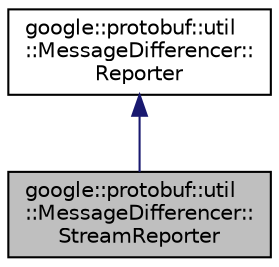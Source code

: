 digraph "google::protobuf::util::MessageDifferencer::StreamReporter"
{
 // LATEX_PDF_SIZE
  edge [fontname="Helvetica",fontsize="10",labelfontname="Helvetica",labelfontsize="10"];
  node [fontname="Helvetica",fontsize="10",shape=record];
  Node1 [label="google::protobuf::util\l::MessageDifferencer::\lStreamReporter",height=0.2,width=0.4,color="black", fillcolor="grey75", style="filled", fontcolor="black",tooltip=" "];
  Node2 -> Node1 [dir="back",color="midnightblue",fontsize="10",style="solid",fontname="Helvetica"];
  Node2 [label="google::protobuf::util\l::MessageDifferencer::\lReporter",height=0.2,width=0.4,color="black", fillcolor="white", style="filled",URL="$classgoogle_1_1protobuf_1_1util_1_1MessageDifferencer_1_1Reporter.html",tooltip=" "];
}
